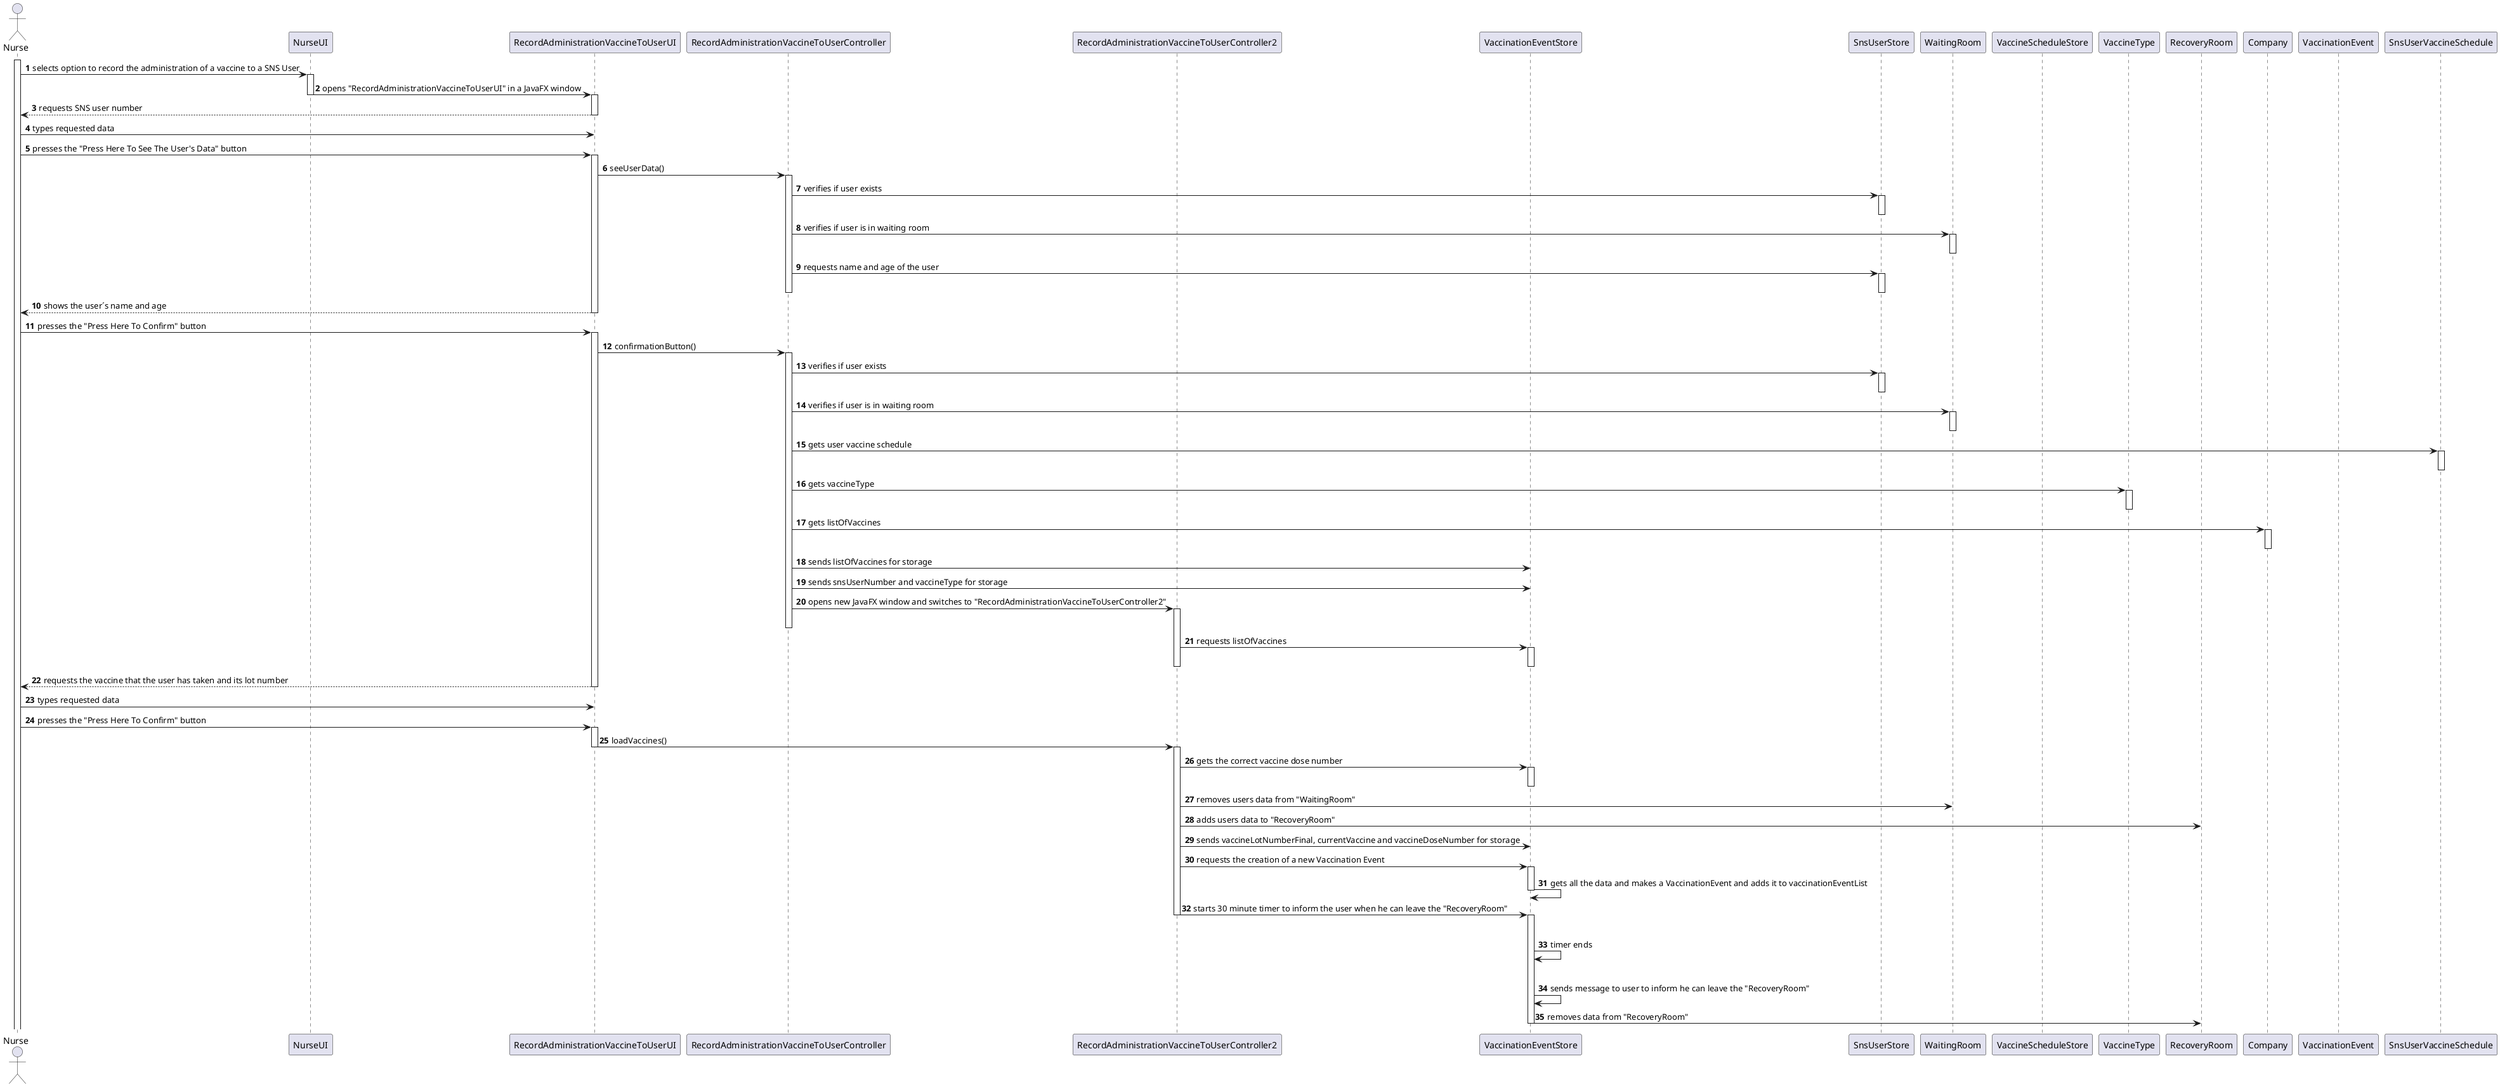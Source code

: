 @startuml
autonumber
'hide footbox
actor "Nurse" as NR

participant "NurseUI" as NUI
participant "RecordAdministrationVaccineToUserUI" as UI
participant "RecordAdministrationVaccineToUserController" as CTRL
participant "RecordAdministrationVaccineToUserController2" as CTRL2
participant "VaccinationEventStore" as VE_STR
participant "SnsUserStore" as SU_STR
participant "WaitingRoom" as WR
participant "VaccineScheduleStore" as VS_STR
participant "VaccineType" as VT
participant "RecoveryRoom" as RR
participant "Company" as CP
participant "VaccinationEvent" as VE
participant "SnsUserVaccineSchedule" as SVS



activate NR

NR -> NUI : selects option to record the administration of a vaccine to a SNS User

activate NUI

NUI -> UI : opens "RecordAdministrationVaccineToUserUI" in a JavaFX window

deactivate NUI
activate UI

UI --> NR : requests SNS user number

deactivate UI

NR -> UI : types requested data

NR -> UI : presses the "Press Here To See The User's Data" button

activate UI

UI -> CTRL : seeUserData()

activate CTRL

CTRL -> SU_STR : verifies if user exists

activate SU_STR

deactivate SU_STR

CTRL -> WR : verifies if user is in waiting room

activate WR

deactivate WR

CTRL -> SU_STR : requests name and age of the user

activate SU_STR

deactivate SU_STR

deactivate CTRL

UI --> NR : shows the user´s name and age

deactivate UI

NR -> UI : presses the "Press Here To Confirm" button

activate UI

UI -> CTRL : confirmationButton()
activate CTRL

CTRL -> SU_STR : verifies if user exists

activate SU_STR

deactivate SU_STR

CTRL -> WR : verifies if user is in waiting room

activate WR

deactivate WR

CTRL -> SVS : gets user vaccine schedule

activate SVS


deactivate SVS

CTRL -> VT : gets vaccineType

activate VT


deactivate VT

CTRL -> CP : gets listOfVaccines

activate CP

deactivate CP

CTRL -> VE_STR : sends listOfVaccines for storage

CTRL -> VE_STR : sends snsUserNumber and vaccineType for storage

CTRL -> CTRL2 : opens new JavaFX window and switches to "RecordAdministrationVaccineToUserController2"

activate CTRL2
deactivate CTRL

CTRL2 -> VE_STR : requests listOfVaccines

activate VE_STR

deactivate VE_STR

deactivate CTRL2

UI --> NR : requests the vaccine that the user has taken and its lot number

deactivate UI

NR -> UI : types requested data

NR -> UI : presses the "Press Here To Confirm" button

activate UI

UI -> CTRL2 : loadVaccines()

deactivate UI
activate CTRL2

CTRL2 -> VE_STR : gets the correct vaccine dose number

activate VE_STR

deactivate VE_STR

CTRL2 -> WR : removes users data from "WaitingRoom"

CTRL2 -> RR : adds users data to "RecoveryRoom"

CTRL2 -> VE_STR : sends vaccineLotNumberFinal, currentVaccine and vaccineDoseNumber for storage

CTRL2 -> VE_STR : requests the creation of a new Vaccination Event

activate VE_STR

VE_STR -> VE_STR : gets all the data and makes a VaccinationEvent and adds it to vaccinationEventList

deactivate VE_STR

CTRL2 -> VE_STR : starts 30 minute timer to inform the user when he can leave the "RecoveryRoom"

deactivate CTRL2
activate VE_STR
|||

VE_STR -> VE_STR : timer ends

|||

VE_STR -> VE_STR : sends message to user to inform he can leave the "RecoveryRoom"

VE_STR -> RR : removes data from "RecoveryRoom"

deactivate VE_STR

@enduml
